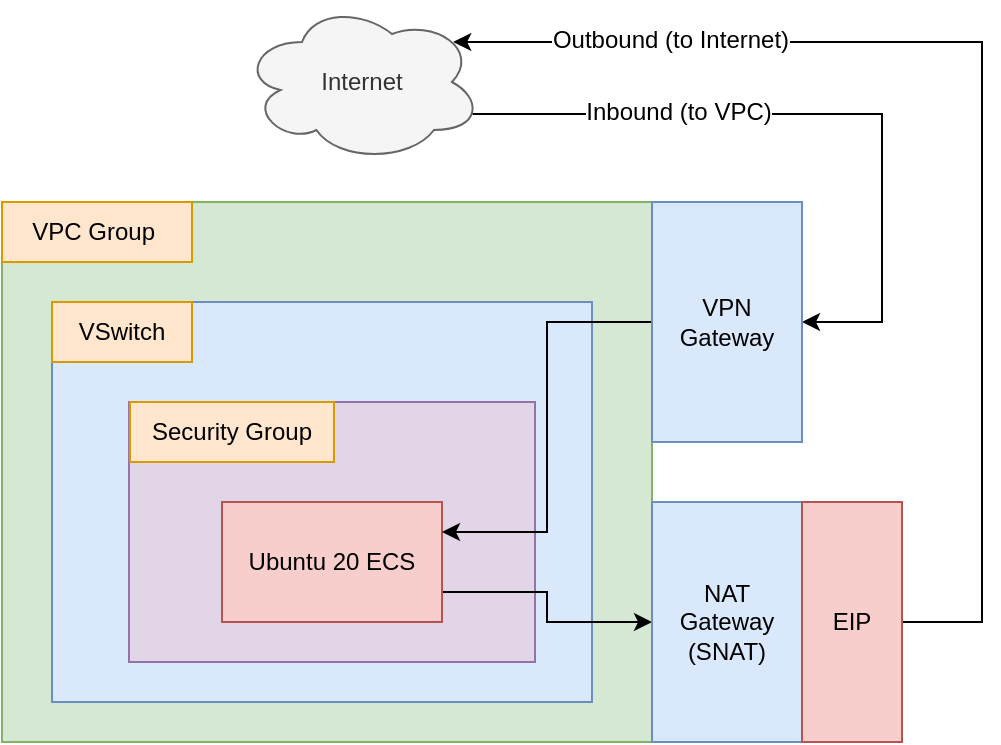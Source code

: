 <mxfile version="13.7.3" type="device"><diagram id="59hXh87aRSoTHuNAi7qy" name="Page-1"><mxGraphModel dx="946" dy="624" grid="1" gridSize="10" guides="1" tooltips="1" connect="1" arrows="1" fold="1" page="1" pageScale="1" pageWidth="850" pageHeight="1100" math="0" shadow="0"><root><mxCell id="0"/><mxCell id="1" parent="0"/><mxCell id="BmYWv2e370-e0GsC4ejI-2" value="" style="rounded=0;whiteSpace=wrap;html=1;fillColor=#d5e8d4;strokeColor=#82b366;" parent="1" vertex="1"><mxGeometry x="130" y="250" width="325" height="270" as="geometry"/></mxCell><mxCell id="BmYWv2e370-e0GsC4ejI-3" value="VPC Group&amp;nbsp;" style="rounded=0;whiteSpace=wrap;html=1;fillColor=#ffe6cc;strokeColor=#d79b00;" parent="1" vertex="1"><mxGeometry x="130" y="250" width="95" height="30" as="geometry"/></mxCell><mxCell id="BmYWv2e370-e0GsC4ejI-4" value="" style="rounded=0;whiteSpace=wrap;html=1;fillColor=#dae8fc;strokeColor=#6c8ebf;" parent="1" vertex="1"><mxGeometry x="155" y="300" width="270" height="200" as="geometry"/></mxCell><mxCell id="BmYWv2e370-e0GsC4ejI-6" value="" style="rounded=0;whiteSpace=wrap;html=1;fillColor=#e1d5e7;strokeColor=#9673a6;" parent="1" vertex="1"><mxGeometry x="193.5" y="350" width="203" height="130" as="geometry"/></mxCell><mxCell id="wvXfMQYP4ICEZ6FXeMbk-13" style="edgeStyle=orthogonalEdgeStyle;rounded=0;orthogonalLoop=1;jettySize=auto;html=1;exitX=1;exitY=0.75;exitDx=0;exitDy=0;entryX=0;entryY=0.5;entryDx=0;entryDy=0;" parent="1" source="BmYWv2e370-e0GsC4ejI-5" target="wvXfMQYP4ICEZ6FXeMbk-9" edge="1"><mxGeometry relative="1" as="geometry"/></mxCell><mxCell id="BmYWv2e370-e0GsC4ejI-5" value="Ubuntu 20 ECS" style="rounded=0;whiteSpace=wrap;html=1;fillColor=#f8cecc;strokeColor=#b85450;" parent="1" vertex="1"><mxGeometry x="240" y="400" width="110" height="60" as="geometry"/></mxCell><mxCell id="BmYWv2e370-e0GsC4ejI-7" value="Security Group" style="rounded=0;whiteSpace=wrap;html=1;fillColor=#ffe6cc;strokeColor=#d79b00;" parent="1" vertex="1"><mxGeometry x="194" y="350" width="102" height="30" as="geometry"/></mxCell><mxCell id="BmYWv2e370-e0GsC4ejI-8" value="VSwitch" style="rounded=0;whiteSpace=wrap;html=1;fillColor=#ffe6cc;strokeColor=#d79b00;" parent="1" vertex="1"><mxGeometry x="155" y="300" width="70" height="30" as="geometry"/></mxCell><mxCell id="wvXfMQYP4ICEZ6FXeMbk-6" style="edgeStyle=orthogonalEdgeStyle;rounded=0;orthogonalLoop=1;jettySize=auto;html=1;exitX=0.96;exitY=0.7;exitDx=0;exitDy=0;exitPerimeter=0;entryX=1;entryY=0.5;entryDx=0;entryDy=0;" parent="1" source="BmYWv2e370-e0GsC4ejI-9" target="wvXfMQYP4ICEZ6FXeMbk-1" edge="1"><mxGeometry relative="1" as="geometry"><mxPoint x="580" y="310" as="targetPoint"/><Array as="points"><mxPoint x="570" y="206"/><mxPoint x="570" y="310"/></Array></mxGeometry></mxCell><mxCell id="wvXfMQYP4ICEZ6FXeMbk-7" value="Inbound (to VPC)" style="text;html=1;align=center;verticalAlign=middle;resizable=0;points=[];;labelBackgroundColor=#ffffff;" parent="wvXfMQYP4ICEZ6FXeMbk-6" vertex="1" connectable="0"><mxGeometry x="-0.712" y="-1" relative="1" as="geometry"><mxPoint x="53" y="-2" as="offset"/></mxGeometry></mxCell><mxCell id="BmYWv2e370-e0GsC4ejI-9" value="Internet" style="ellipse;shape=cloud;whiteSpace=wrap;html=1;fillColor=#f5f5f5;strokeColor=#666666;fontColor=#333333;" parent="1" vertex="1"><mxGeometry x="250" y="150" width="120" height="80" as="geometry"/></mxCell><mxCell id="wvXfMQYP4ICEZ6FXeMbk-8" style="edgeStyle=orthogonalEdgeStyle;rounded=0;orthogonalLoop=1;jettySize=auto;html=1;exitX=0;exitY=0.5;exitDx=0;exitDy=0;entryX=1;entryY=0.25;entryDx=0;entryDy=0;" parent="1" source="wvXfMQYP4ICEZ6FXeMbk-1" target="BmYWv2e370-e0GsC4ejI-5" edge="1"><mxGeometry relative="1" as="geometry"/></mxCell><mxCell id="wvXfMQYP4ICEZ6FXeMbk-1" value="VPN Gateway" style="rounded=0;whiteSpace=wrap;html=1;fillColor=#dae8fc;strokeColor=#6c8ebf;" parent="1" vertex="1"><mxGeometry x="455" y="250" width="75" height="120" as="geometry"/></mxCell><mxCell id="wvXfMQYP4ICEZ6FXeMbk-9" value="NAT Gateway&lt;br&gt;(SNAT)" style="rounded=0;whiteSpace=wrap;html=1;fillColor=#dae8fc;strokeColor=#6c8ebf;" parent="1" vertex="1"><mxGeometry x="455" y="400" width="75" height="120" as="geometry"/></mxCell><mxCell id="wvXfMQYP4ICEZ6FXeMbk-11" style="edgeStyle=orthogonalEdgeStyle;rounded=0;orthogonalLoop=1;jettySize=auto;html=1;exitX=1;exitY=0.5;exitDx=0;exitDy=0;entryX=0.88;entryY=0.25;entryDx=0;entryDy=0;entryPerimeter=0;" parent="1" source="wvXfMQYP4ICEZ6FXeMbk-10" target="BmYWv2e370-e0GsC4ejI-9" edge="1"><mxGeometry relative="1" as="geometry"><Array as="points"><mxPoint x="620" y="460"/><mxPoint x="620" y="170"/></Array></mxGeometry></mxCell><mxCell id="wvXfMQYP4ICEZ6FXeMbk-12" value="Outbound (to Internet)" style="text;html=1;align=center;verticalAlign=middle;resizable=0;points=[];;labelBackgroundColor=#ffffff;" parent="wvXfMQYP4ICEZ6FXeMbk-11" vertex="1" connectable="0"><mxGeometry x="0.636" y="-1" relative="1" as="geometry"><mxPoint as="offset"/></mxGeometry></mxCell><mxCell id="wvXfMQYP4ICEZ6FXeMbk-10" value="EIP" style="rounded=0;whiteSpace=wrap;html=1;fillColor=#f8cecc;strokeColor=#b85450;" parent="1" vertex="1"><mxGeometry x="530" y="400" width="50" height="120" as="geometry"/></mxCell></root></mxGraphModel></diagram></mxfile>